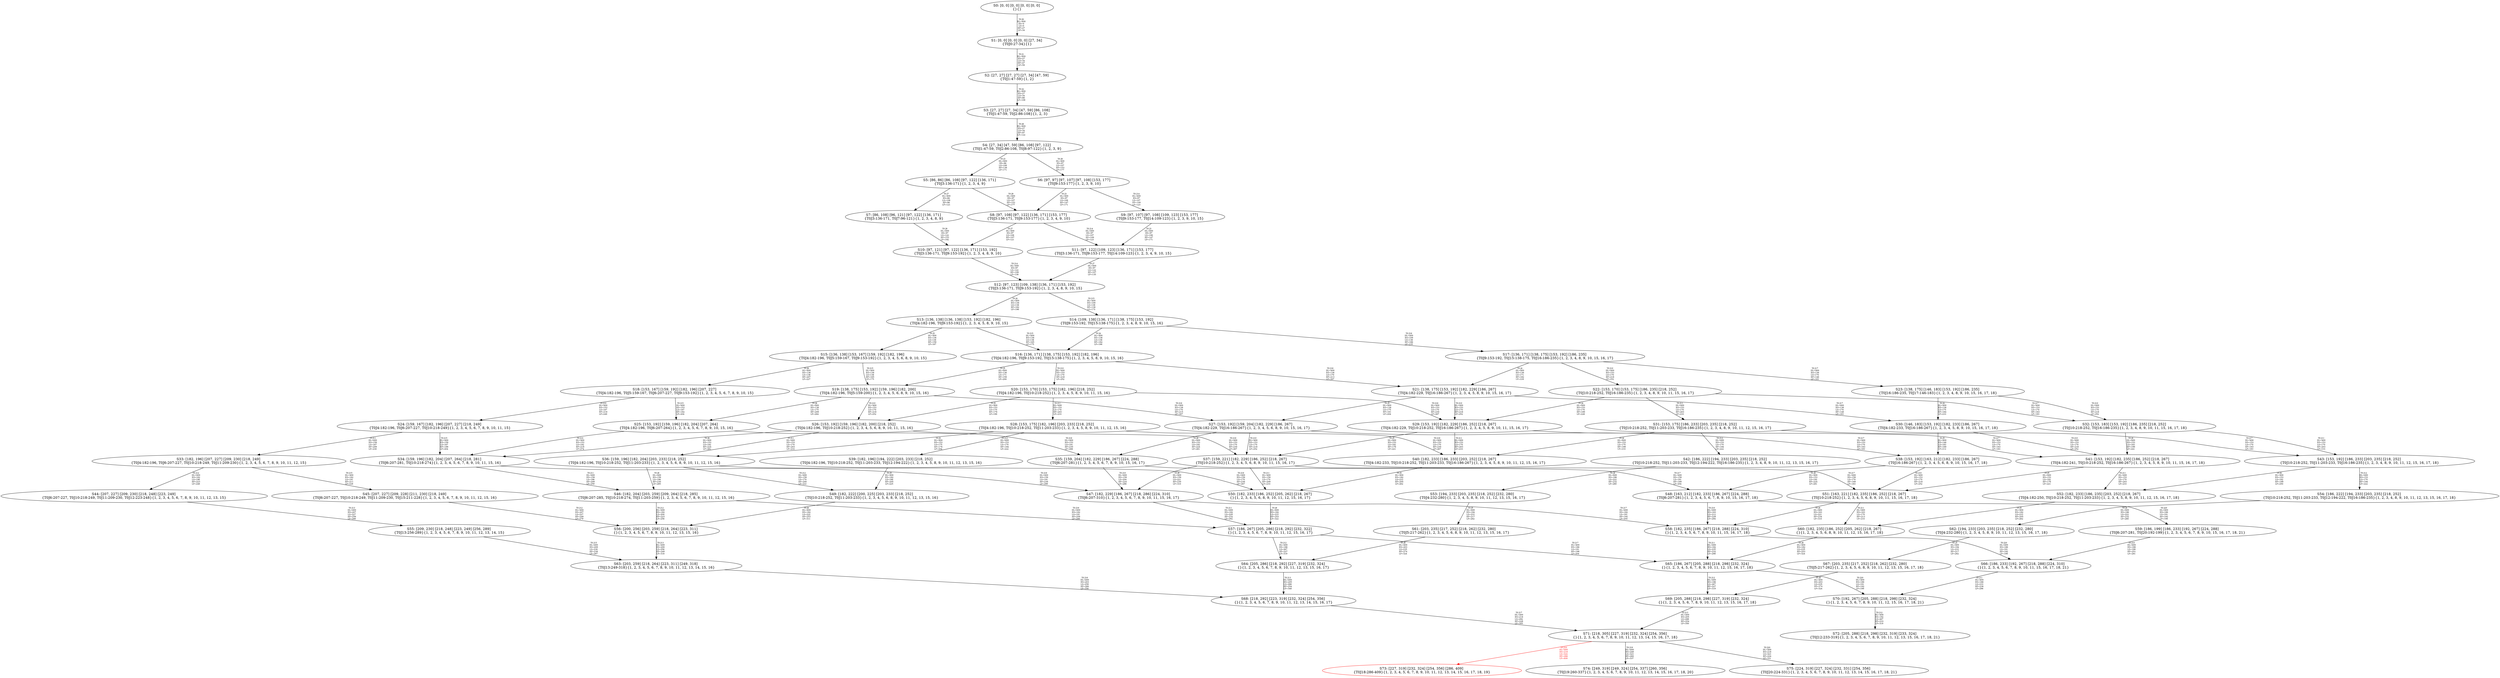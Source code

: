 digraph {
	S0[label="S0: [0, 0] [0, 0] [0, 0] [0, 0] \n{}{}"];
	S1[label="S1: [0, 0] [0, 0] [0, 0] [27, 34] \n{T0J0:27-34}{1}"];
	S2[label="S2: [27, 27] [27, 27] [27, 34] [47, 59] \n{T0J1:47-59}{1, 2}"];
	S3[label="S3: [27, 27] [27, 34] [47, 59] [86, 108] \n{T0J1:47-59, T0J2:86-108}{1, 2, 3}"];
	S4[label="S4: [27, 34] [47, 59] [86, 108] [97, 122] \n{T0J1:47-59, T0J2:86-108, T0J8:97-122}{1, 2, 3, 9}"];
	S5[label="S5: [86, 86] [86, 108] [97, 122] [136, 171] \n{T0J3:136-171}{1, 2, 3, 4, 9}"];
	S6[label="S6: [97, 97] [97, 107] [97, 108] [153, 177] \n{T0J9:153-177}{1, 2, 3, 9, 10}"];
	S7[label="S7: [86, 108] [96, 121] [97, 122] [136, 171] \n{T0J3:136-171, T0J7:96-121}{1, 2, 3, 4, 8, 9}"];
	S8[label="S8: [97, 108] [97, 122] [136, 171] [153, 177] \n{T0J3:136-171, T0J9:153-177}{1, 2, 3, 4, 9, 10}"];
	S9[label="S9: [97, 107] [97, 108] [109, 123] [153, 177] \n{T0J9:153-177, T0J14:109-123}{1, 2, 3, 9, 10, 15}"];
	S10[label="S10: [97, 121] [97, 122] [136, 171] [153, 192] \n{T0J3:136-171, T0J9:153-192}{1, 2, 3, 4, 8, 9, 10}"];
	S11[label="S11: [97, 122] [109, 123] [136, 171] [153, 177] \n{T0J3:136-171, T0J9:153-177, T0J14:109-123}{1, 2, 3, 4, 9, 10, 15}"];
	S12[label="S12: [97, 123] [109, 138] [136, 171] [153, 192] \n{T0J3:136-171, T0J9:153-192}{1, 2, 3, 4, 8, 9, 10, 15}"];
	S13[label="S13: [136, 138] [136, 138] [153, 192] [182, 196] \n{T0J4:182-196, T0J9:153-192}{1, 2, 3, 4, 5, 8, 9, 10, 15}"];
	S14[label="S14: [109, 138] [136, 171] [138, 175] [153, 192] \n{T0J9:153-192, T0J15:138-175}{1, 2, 3, 4, 8, 9, 10, 15, 16}"];
	S15[label="S15: [136, 138] [153, 167] [159, 192] [182, 196] \n{T0J4:182-196, T0J5:159-167, T0J9:153-192}{1, 2, 3, 4, 5, 6, 8, 9, 10, 15}"];
	S16[label="S16: [136, 171] [138, 175] [153, 192] [182, 196] \n{T0J4:182-196, T0J9:153-192, T0J15:138-175}{1, 2, 3, 4, 5, 8, 9, 10, 15, 16}"];
	S17[label="S17: [136, 171] [138, 175] [153, 192] [186, 235] \n{T0J9:153-192, T0J15:138-175, T0J16:186-235}{1, 2, 3, 4, 8, 9, 10, 15, 16, 17}"];
	S18[label="S18: [153, 167] [159, 192] [182, 196] [207, 227] \n{T0J4:182-196, T0J5:159-167, T0J6:207-227, T0J9:153-192}{1, 2, 3, 4, 5, 6, 7, 8, 9, 10, 15}"];
	S19[label="S19: [138, 175] [153, 192] [159, 196] [182, 200] \n{T0J4:182-196, T0J5:159-200}{1, 2, 3, 4, 5, 6, 8, 9, 10, 15, 16}"];
	S20[label="S20: [153, 170] [153, 175] [182, 196] [218, 252] \n{T0J4:182-196, T0J10:218-252}{1, 2, 3, 4, 5, 8, 9, 10, 11, 15, 16}"];
	S21[label="S21: [138, 175] [153, 192] [182, 229] [186, 267] \n{T0J4:182-229, T0J16:186-267}{1, 2, 3, 4, 5, 8, 9, 10, 15, 16, 17}"];
	S22[label="S22: [153, 170] [153, 175] [186, 235] [218, 252] \n{T0J10:218-252, T0J16:186-235}{1, 2, 3, 4, 8, 9, 10, 11, 15, 16, 17}"];
	S23[label="S23: [138, 175] [146, 183] [153, 192] [186, 235] \n{T0J16:186-235, T0J17:146-183}{1, 2, 3, 4, 8, 9, 10, 15, 16, 17, 18}"];
	S24[label="S24: [159, 167] [182, 196] [207, 227] [218, 249] \n{T0J4:182-196, T0J6:207-227, T0J10:218-249}{1, 2, 3, 4, 5, 6, 7, 8, 9, 10, 11, 15}"];
	S25[label="S25: [153, 192] [159, 196] [182, 204] [207, 264] \n{T0J4:182-196, T0J6:207-264}{1, 2, 3, 4, 5, 6, 7, 8, 9, 10, 15, 16}"];
	S26[label="S26: [153, 192] [159, 196] [182, 200] [218, 252] \n{T0J4:182-196, T0J10:218-252}{1, 2, 3, 4, 5, 6, 8, 9, 10, 11, 15, 16}"];
	S27[label="S27: [153, 192] [159, 204] [182, 229] [186, 267] \n{T0J4:182-229, T0J16:186-267}{1, 2, 3, 4, 5, 6, 8, 9, 10, 15, 16, 17}"];
	S28[label="S28: [153, 175] [182, 196] [203, 233] [218, 252] \n{T0J4:182-196, T0J10:218-252, T0J11:203-233}{1, 2, 3, 4, 5, 8, 9, 10, 11, 12, 15, 16}"];
	S29[label="S29: [153, 192] [182, 229] [186, 252] [218, 267] \n{T0J4:182-229, T0J10:218-252, T0J16:186-267}{1, 2, 3, 4, 5, 8, 9, 10, 11, 15, 16, 17}"];
	S30[label="S30: [146, 183] [153, 192] [182, 233] [186, 267] \n{T0J4:182-233, T0J16:186-267}{1, 2, 3, 4, 5, 8, 9, 10, 15, 16, 17, 18}"];
	S31[label="S31: [153, 175] [186, 233] [203, 235] [218, 252] \n{T0J10:218-252, T0J11:203-233, T0J16:186-235}{1, 2, 3, 4, 8, 9, 10, 11, 12, 15, 16, 17}"];
	S32[label="S32: [153, 183] [153, 192] [186, 235] [218, 252] \n{T0J10:218-252, T0J16:186-235}{1, 2, 3, 4, 8, 9, 10, 11, 15, 16, 17, 18}"];
	S33[label="S33: [182, 196] [207, 227] [209, 230] [218, 249] \n{T0J4:182-196, T0J6:207-227, T0J10:218-249, T0J11:209-230}{1, 2, 3, 4, 5, 6, 7, 8, 9, 10, 11, 12, 15}"];
	S34[label="S34: [159, 196] [182, 204] [207, 264] [218, 281] \n{T0J6:207-281, T0J10:218-274}{1, 2, 3, 4, 5, 6, 7, 8, 9, 10, 11, 15, 16}"];
	S35[label="S35: [159, 204] [182, 229] [186, 267] [224, 288] \n{T0J6:207-281}{1, 2, 3, 4, 5, 6, 7, 8, 9, 10, 15, 16, 17}"];
	S36[label="S36: [159, 196] [182, 204] [203, 233] [218, 252] \n{T0J4:182-196, T0J10:218-252, T0J11:203-233}{1, 2, 3, 4, 5, 6, 8, 9, 10, 11, 12, 15, 16}"];
	S37[label="S37: [159, 221] [182, 229] [186, 252] [218, 267] \n{T0J10:218-252}{1, 2, 3, 4, 5, 6, 8, 9, 10, 11, 15, 16, 17}"];
	S38[label="S38: [153, 192] [163, 212] [182, 233] [186, 267] \n{T0J16:186-267}{1, 2, 3, 4, 5, 6, 8, 9, 10, 15, 16, 17, 18}"];
	S39[label="S39: [182, 196] [194, 222] [203, 233] [218, 252] \n{T0J4:182-196, T0J10:218-252, T0J11:203-233, T0J12:194-222}{1, 2, 3, 4, 5, 8, 9, 10, 11, 12, 13, 15, 16}"];
	S40[label="S40: [182, 233] [186, 233] [203, 252] [218, 267] \n{T0J4:182-233, T0J10:218-252, T0J11:203-233, T0J16:186-267}{1, 2, 3, 4, 5, 8, 9, 10, 11, 12, 15, 16, 17}"];
	S41[label="S41: [153, 192] [182, 235] [186, 252] [218, 267] \n{T0J4:182-241, T0J10:218-252, T0J16:186-267}{1, 2, 3, 4, 5, 8, 9, 10, 11, 15, 16, 17, 18}"];
	S42[label="S42: [186, 222] [194, 233] [203, 235] [218, 252] \n{T0J10:218-252, T0J11:203-233, T0J12:194-222, T0J16:186-235}{1, 2, 3, 4, 8, 9, 10, 11, 12, 13, 15, 16, 17}"];
	S43[label="S43: [153, 192] [186, 233] [203, 235] [218, 252] \n{T0J10:218-252, T0J11:203-233, T0J16:186-235}{1, 2, 3, 4, 8, 9, 10, 11, 12, 15, 16, 17, 18}"];
	S44[label="S44: [207, 227] [209, 230] [218, 248] [223, 249] \n{T0J6:207-227, T0J10:218-249, T0J11:209-230, T0J12:223-248}{1, 2, 3, 4, 5, 6, 7, 8, 9, 10, 11, 12, 13, 15}"];
	S45[label="S45: [207, 227] [209, 228] [211, 230] [218, 249] \n{T0J6:207-227, T0J10:218-249, T0J11:209-230, T0J15:211-228}{1, 2, 3, 4, 5, 6, 7, 8, 9, 10, 11, 12, 15, 16}"];
	S46[label="S46: [182, 204] [203, 259] [209, 264] [218, 285] \n{T0J6:207-285, T0J10:218-274, T0J11:203-259}{1, 2, 3, 4, 5, 6, 7, 8, 9, 10, 11, 12, 15, 16}"];
	S47[label="S47: [182, 229] [186, 267] [218, 286] [224, 310] \n{T0J6:207-310}{1, 2, 3, 4, 5, 6, 7, 8, 9, 10, 11, 15, 16, 17}"];
	S48[label="S48: [163, 212] [182, 233] [186, 267] [224, 288] \n{T0J6:207-281}{1, 2, 3, 4, 5, 6, 7, 8, 9, 10, 15, 16, 17, 18}"];
	S49[label="S49: [182, 222] [200, 225] [203, 233] [218, 252] \n{T0J10:218-252, T0J11:203-233}{1, 2, 3, 4, 5, 6, 8, 9, 10, 11, 12, 13, 15, 16}"];
	S50[label="S50: [182, 233] [186, 252] [205, 262] [218, 267] \n{}{1, 2, 3, 4, 5, 6, 8, 9, 10, 11, 12, 15, 16, 17}"];
	S51[label="S51: [163, 221] [182, 235] [186, 252] [218, 267] \n{T0J10:218-252}{1, 2, 3, 4, 5, 6, 8, 9, 10, 11, 15, 16, 17, 18}"];
	S52[label="S52: [182, 233] [186, 235] [203, 252] [218, 267] \n{T0J4:182-250, T0J10:218-252, T0J11:203-233}{1, 2, 3, 4, 5, 8, 9, 10, 11, 12, 15, 16, 17, 18}"];
	S53[label="S53: [194, 233] [203, 235] [218, 252] [232, 280] \n{T0J4:232-280}{1, 2, 3, 4, 5, 8, 9, 10, 11, 12, 13, 15, 16, 17}"];
	S54[label="S54: [186, 222] [194, 233] [203, 235] [218, 252] \n{T0J10:218-252, T0J11:203-233, T0J12:194-222, T0J16:186-235}{1, 2, 3, 4, 8, 9, 10, 11, 12, 13, 15, 16, 17, 18}"];
	S55[label="S55: [209, 230] [218, 248] [223, 249] [256, 289] \n{T0J13:256-289}{1, 2, 3, 4, 5, 6, 7, 8, 9, 10, 11, 12, 13, 14, 15}"];
	S56[label="S56: [200, 256] [203, 259] [218, 264] [223, 311] \n{}{1, 2, 3, 4, 5, 6, 7, 8, 9, 10, 11, 12, 13, 15, 16}"];
	S57[label="S57: [186, 267] [205, 286] [218, 292] [232, 322] \n{}{1, 2, 3, 4, 5, 6, 7, 8, 9, 10, 11, 12, 15, 16, 17}"];
	S58[label="S58: [182, 235] [186, 267] [218, 288] [224, 310] \n{}{1, 2, 3, 4, 5, 6, 7, 8, 9, 10, 11, 15, 16, 17, 18}"];
	S59[label="S59: [186, 199] [186, 233] [192, 267] [224, 288] \n{T0J6:207-281, T0J20:192-199}{1, 2, 3, 4, 5, 6, 7, 8, 9, 10, 15, 16, 17, 18, 21}"];
	S60[label="S60: [182, 235] [186, 252] [205, 262] [218, 267] \n{}{1, 2, 3, 4, 5, 6, 8, 9, 10, 11, 12, 15, 16, 17, 18}"];
	S61[label="S61: [203, 235] [217, 252] [218, 262] [232, 280] \n{T0J5:217-262}{1, 2, 3, 4, 5, 6, 8, 9, 10, 11, 12, 13, 15, 16, 17}"];
	S62[label="S62: [194, 233] [203, 235] [218, 252] [232, 280] \n{T0J4:232-280}{1, 2, 3, 4, 5, 8, 9, 10, 11, 12, 13, 15, 16, 17, 18}"];
	S63[label="S63: [203, 259] [218, 264] [223, 311] [249, 318] \n{T0J13:249-318}{1, 2, 3, 4, 5, 6, 7, 8, 9, 10, 11, 12, 13, 14, 15, 16}"];
	S64[label="S64: [205, 286] [218, 292] [227, 319] [232, 324] \n{}{1, 2, 3, 4, 5, 6, 7, 8, 9, 10, 11, 12, 13, 15, 16, 17}"];
	S65[label="S65: [186, 267] [205, 288] [218, 298] [232, 324] \n{}{1, 2, 3, 4, 5, 6, 7, 8, 9, 10, 11, 12, 15, 16, 17, 18}"];
	S66[label="S66: [186, 233] [192, 267] [218, 288] [224, 310] \n{}{1, 2, 3, 4, 5, 6, 7, 8, 9, 10, 11, 15, 16, 17, 18, 21}"];
	S67[label="S67: [203, 235] [217, 252] [218, 262] [232, 280] \n{T0J5:217-262}{1, 2, 3, 4, 5, 6, 8, 9, 10, 11, 12, 13, 15, 16, 17, 18}"];
	S68[label="S68: [218, 292] [223, 319] [232, 324] [254, 356] \n{}{1, 2, 3, 4, 5, 6, 7, 8, 9, 10, 11, 12, 13, 14, 15, 16, 17}"];
	S69[label="S69: [205, 288] [218, 298] [227, 319] [232, 324] \n{}{1, 2, 3, 4, 5, 6, 7, 8, 9, 10, 11, 12, 13, 15, 16, 17, 18}"];
	S70[label="S70: [192, 267] [205, 288] [218, 298] [232, 324] \n{}{1, 2, 3, 4, 5, 6, 7, 8, 9, 10, 11, 12, 15, 16, 17, 18, 21}"];
	S71[label="S71: [218, 305] [227, 319] [232, 324] [254, 356] \n{}{1, 2, 3, 4, 5, 6, 7, 8, 9, 10, 11, 12, 13, 14, 15, 16, 17, 18}"];
	S72[label="S72: [205, 288] [218, 298] [232, 319] [233, 324] \n{T0J12:233-319}{1, 2, 3, 4, 5, 6, 7, 8, 9, 10, 11, 12, 13, 15, 16, 17, 18, 21}"];
	S73[label="S73: [227, 319] [232, 324] [254, 356] [286, 409] \n{T0J18:286-409}{1, 2, 3, 4, 5, 6, 7, 8, 9, 10, 11, 12, 13, 14, 15, 16, 17, 18, 19}"];
	S74[label="S74: [249, 319] [249, 324] [254, 337] [260, 356] \n{T0J19:260-337}{1, 2, 3, 4, 5, 6, 7, 8, 9, 10, 11, 12, 13, 14, 15, 16, 17, 18, 20}"];
	S75[label="S75: [224, 319] [227, 324] [232, 331] [254, 356] \n{T0J20:224-331}{1, 2, 3, 4, 5, 6, 7, 8, 9, 10, 11, 12, 13, 14, 15, 16, 17, 18, 21}"];
	S0 -> S1[label="T0 J0\nDL=400\nES=0\nLS=0\nEF=27\nLF=34",fontsize=8];
	S1 -> S2[label="T0 J1\nDL=400\nES=27\nLS=34\nEF=47\nLF=59",fontsize=8];
	S2 -> S3[label="T0 J2\nDL=400\nES=27\nLS=34\nEF=86\nLF=108",fontsize=8];
	S3 -> S4[label="T0 J8\nDL=400\nES=27\nLS=34\nEF=97\nLF=122",fontsize=8];
	S4 -> S5[label="T0 J3\nDL=400\nES=86\nLS=108\nEF=136\nLF=171",fontsize=8];
	S4 -> S6[label="T0 J9\nDL=400\nES=97\nLS=107\nEF=153\nLF=177",fontsize=8];
	S5 -> S7[label="T0 J7\nDL=400\nES=86\nLS=108\nEF=96\nLF=121",fontsize=8];
	S5 -> S8[label="T0 J9\nDL=400\nES=97\nLS=107\nEF=153\nLF=177",fontsize=8];
	S6 -> S8[label="T0 J3\nDL=400\nES=97\nLS=108\nEF=147\nLF=171",fontsize=8];
	S6 -> S9[label="T0 J14\nDL=400\nES=97\nLS=107\nEF=109\nLF=123",fontsize=8];
	S7 -> S10[label="T0 J9\nDL=400\nES=97\nLS=122\nEF=153\nLF=192",fontsize=8];
	S8 -> S10[label="T0 J7\nDL=400\nES=97\nLS=108\nEF=107\nLF=121",fontsize=8];
	S8 -> S11[label="T0 J14\nDL=400\nES=97\nLS=107\nEF=109\nLF=123",fontsize=8];
	S9 -> S11[label="T0 J3\nDL=400\nES=97\nLS=108\nEF=147\nLF=171",fontsize=8];
	S10 -> S12[label="T0 J14\nDL=400\nES=97\nLS=122\nEF=109\nLF=138",fontsize=8];
	S11 -> S12[label="T0 J7\nDL=400\nES=97\nLS=122\nEF=107\nLF=135",fontsize=8];
	S12 -> S13[label="T0 J4\nDL=400\nES=136\nLS=138\nEF=182\nLF=196",fontsize=8];
	S12 -> S14[label="T0 J15\nDL=400\nES=109\nLS=138\nEF=138\nLF=175",fontsize=8];
	S13 -> S15[label="T0 J5\nDL=400\nES=136\nLS=138\nEF=159\nLF=167",fontsize=8];
	S13 -> S16[label="T0 J15\nDL=400\nES=136\nLS=138\nEF=165\nLF=175",fontsize=8];
	S14 -> S16[label="T0 J4\nDL=400\nES=136\nLS=138\nEF=182\nLF=196",fontsize=8];
	S14 -> S17[label="T0 J16\nDL=400\nES=109\nLS=138\nEF=186\nLF=235",fontsize=8];
	S15 -> S18[label="T0 J6\nDL=400\nES=136\nLS=138\nEF=207\nLF=227",fontsize=8];
	S15 -> S19[label="T0 J15\nDL=400\nES=136\nLS=138\nEF=165\nLF=175",fontsize=8];
	S16 -> S19[label="T0 J5\nDL=400\nES=136\nLS=171\nEF=159\nLF=200",fontsize=8];
	S16 -> S20[label="T0 J10\nDL=400\nES=153\nLS=170\nEF=218\nLF=252",fontsize=8];
	S16 -> S21[label="T0 J16\nDL=400\nES=136\nLS=170\nEF=213\nLF=267",fontsize=8];
	S17 -> S21[label="T0 J4\nDL=400\nES=136\nLS=171\nEF=182\nLF=229",fontsize=8];
	S17 -> S22[label="T0 J10\nDL=400\nES=153\nLS=170\nEF=218\nLF=252",fontsize=8];
	S17 -> S23[label="T0 J17\nDL=400\nES=136\nLS=170\nEF=146\nLF=183",fontsize=8];
	S18 -> S24[label="T0 J10\nDL=400\nES=153\nLS=167\nEF=218\nLF=249",fontsize=8];
	S18 -> S25[label="T0 J15\nDL=400\nES=153\nLS=167\nEF=182\nLF=204",fontsize=8];
	S19 -> S25[label="T0 J6\nDL=400\nES=138\nLS=175\nEF=209\nLF=264",fontsize=8];
	S19 -> S26[label="T0 J10\nDL=400\nES=153\nLS=170\nEF=218\nLF=252",fontsize=8];
	S19 -> S27[label="T0 J16\nDL=400\nES=138\nLS=170\nEF=215\nLF=267",fontsize=8];
	S20 -> S26[label="T0 J5\nDL=400\nES=153\nLS=170\nEF=176\nLF=199",fontsize=8];
	S20 -> S28[label="T0 J11\nDL=400\nES=153\nLS=170\nEF=203\nLF=233",fontsize=8];
	S20 -> S29[label="T0 J16\nDL=400\nES=153\nLS=170\nEF=230\nLF=267",fontsize=8];
	S21 -> S27[label="T0 J5\nDL=400\nES=138\nLS=175\nEF=161\nLF=204",fontsize=8];
	S21 -> S29[label="T0 J10\nDL=400\nES=153\nLS=170\nEF=218\nLF=252",fontsize=8];
	S21 -> S30[label="T0 J17\nDL=400\nES=138\nLS=170\nEF=148\nLF=183",fontsize=8];
	S22 -> S29[label="T0 J4\nDL=400\nES=153\nLS=170\nEF=199\nLF=228",fontsize=8];
	S22 -> S31[label="T0 J11\nDL=400\nES=153\nLS=170\nEF=203\nLF=233",fontsize=8];
	S22 -> S32[label="T0 J17\nDL=400\nES=153\nLS=170\nEF=163\nLF=183",fontsize=8];
	S23 -> S30[label="T0 J4\nDL=400\nES=138\nLS=175\nEF=184\nLF=233",fontsize=8];
	S23 -> S32[label="T0 J10\nDL=400\nES=153\nLS=170\nEF=218\nLF=252",fontsize=8];
	S24 -> S33[label="T0 J11\nDL=400\nES=159\nLS=167\nEF=209\nLF=230",fontsize=8];
	S24 -> S34[label="T0 J15\nDL=400\nES=159\nLS=167\nEF=188\nLF=204",fontsize=8];
	S25 -> S34[label="T0 J10\nDL=400\nES=153\nLS=192\nEF=218\nLF=274",fontsize=8];
	S25 -> S35[label="T0 J16\nDL=400\nES=153\nLS=191\nEF=230\nLF=288",fontsize=8];
	S26 -> S34[label="T0 J6\nDL=400\nES=153\nLS=192\nEF=224\nLF=281",fontsize=8];
	S26 -> S36[label="T0 J11\nDL=400\nES=153\nLS=170\nEF=203\nLF=233",fontsize=8];
	S26 -> S37[label="T0 J16\nDL=400\nES=153\nLS=170\nEF=230\nLF=267",fontsize=8];
	S27 -> S35[label="T0 J6\nDL=400\nES=153\nLS=192\nEF=224\nLF=281",fontsize=8];
	S27 -> S37[label="T0 J10\nDL=400\nES=153\nLS=170\nEF=218\nLF=252",fontsize=8];
	S27 -> S38[label="T0 J17\nDL=400\nES=153\nLS=170\nEF=163\nLF=183",fontsize=8];
	S28 -> S36[label="T0 J5\nDL=400\nES=153\nLS=175\nEF=176\nLF=204",fontsize=8];
	S28 -> S39[label="T0 J12\nDL=400\nES=153\nLS=170\nEF=194\nLF=222",fontsize=8];
	S28 -> S40[label="T0 J16\nDL=400\nES=153\nLS=170\nEF=230\nLF=267",fontsize=8];
	S29 -> S37[label="T0 J5\nDL=400\nES=153\nLS=192\nEF=176\nLF=221",fontsize=8];
	S29 -> S40[label="T0 J11\nDL=400\nES=153\nLS=170\nEF=203\nLF=233",fontsize=8];
	S29 -> S41[label="T0 J17\nDL=400\nES=153\nLS=170\nEF=163\nLF=183",fontsize=8];
	S30 -> S38[label="T0 J5\nDL=400\nES=146\nLS=183\nEF=169\nLF=212",fontsize=8];
	S30 -> S41[label="T0 J10\nDL=400\nES=153\nLS=170\nEF=218\nLF=252",fontsize=8];
	S31 -> S40[label="T0 J4\nDL=400\nES=153\nLS=175\nEF=199\nLF=233",fontsize=8];
	S31 -> S42[label="T0 J12\nDL=400\nES=153\nLS=170\nEF=194\nLF=222",fontsize=8];
	S31 -> S43[label="T0 J17\nDL=400\nES=153\nLS=170\nEF=163\nLF=183",fontsize=8];
	S32 -> S41[label="T0 J4\nDL=400\nES=153\nLS=183\nEF=199\nLF=241",fontsize=8];
	S32 -> S43[label="T0 J11\nDL=400\nES=153\nLS=170\nEF=203\nLF=233",fontsize=8];
	S33 -> S44[label="T0 J12\nDL=400\nES=182\nLS=196\nEF=223\nLF=248",fontsize=8];
	S33 -> S45[label="T0 J15\nDL=400\nES=182\nLS=191\nEF=211\nLF=228",fontsize=8];
	S34 -> S46[label="T0 J11\nDL=400\nES=159\nLS=196\nEF=209\nLF=259",fontsize=8];
	S34 -> S47[label="T0 J16\nDL=400\nES=159\nLS=191\nEF=236\nLF=288",fontsize=8];
	S35 -> S47[label="T0 J10\nDL=400\nES=159\nLS=204\nEF=224\nLF=286",fontsize=8];
	S35 -> S48[label="T0 J17\nDL=400\nES=159\nLS=191\nEF=169\nLF=204",fontsize=8];
	S36 -> S46[label="T0 J6\nDL=400\nES=159\nLS=196\nEF=230\nLF=285",fontsize=8];
	S36 -> S49[label="T0 J12\nDL=400\nES=159\nLS=170\nEF=200\nLF=222",fontsize=8];
	S36 -> S50[label="T0 J16\nDL=400\nES=159\nLS=170\nEF=236\nLF=267",fontsize=8];
	S37 -> S47[label="T0 J6\nDL=400\nES=159\nLS=221\nEF=230\nLF=310",fontsize=8];
	S37 -> S50[label="T0 J11\nDL=400\nES=159\nLS=170\nEF=209\nLF=233",fontsize=8];
	S37 -> S51[label="T0 J17\nDL=400\nES=159\nLS=170\nEF=169\nLF=183",fontsize=8];
	S38 -> S48[label="T0 J6\nDL=400\nES=153\nLS=192\nEF=224\nLF=281",fontsize=8];
	S38 -> S51[label="T0 J10\nDL=400\nES=153\nLS=170\nEF=218\nLF=252",fontsize=8];
	S39 -> S49[label="T0 J5\nDL=400\nES=182\nLS=196\nEF=205\nLF=225",fontsize=8];
	S40 -> S50[label="T0 J5\nDL=400\nES=182\nLS=233\nEF=205\nLF=262",fontsize=8];
	S41 -> S51[label="T0 J5\nDL=400\nES=153\nLS=192\nEF=176\nLF=221",fontsize=8];
	S41 -> S52[label="T0 J11\nDL=400\nES=153\nLS=170\nEF=203\nLF=233",fontsize=8];
	S42 -> S53[label="T0 J4\nDL=400\nES=186\nLS=222\nEF=232\nLF=280",fontsize=8];
	S43 -> S52[label="T0 J4\nDL=400\nES=153\nLS=192\nEF=199\nLF=250",fontsize=8];
	S43 -> S54[label="T0 J12\nDL=400\nES=153\nLS=170\nEF=194\nLF=222",fontsize=8];
	S44 -> S55[label="T0 J13\nDL=400\nES=207\nLS=227\nEF=256\nLF=289",fontsize=8];
	S45 -> S56[label="T0 J12\nDL=400\nES=207\nLS=227\nEF=248\nLF=279",fontsize=8];
	S46 -> S56[label="T0 J12\nDL=400\nES=182\nLS=204\nEF=223\nLF=256",fontsize=8];
	S46 -> S57[label="T0 J16\nDL=400\nES=182\nLS=191\nEF=259\nLF=288",fontsize=8];
	S47 -> S57[label="T0 J11\nDL=400\nES=182\nLS=229\nEF=232\nLF=292",fontsize=8];
	S47 -> S58[label="T0 J17\nDL=400\nES=182\nLS=191\nEF=192\nLF=204",fontsize=8];
	S48 -> S58[label="T0 J10\nDL=400\nES=163\nLS=212\nEF=228\nLF=294",fontsize=8];
	S48 -> S59[label="T0 J20\nDL=400\nES=186\nLS=191\nEF=192\nLF=199",fontsize=8];
	S49 -> S56[label="T0 J6\nDL=400\nES=182\nLS=222\nEF=253\nLF=311",fontsize=8];
	S50 -> S57[label="T0 J6\nDL=400\nES=182\nLS=233\nEF=253\nLF=322",fontsize=8];
	S51 -> S58[label="T0 J6\nDL=400\nES=163\nLS=221\nEF=234\nLF=310",fontsize=8];
	S51 -> S60[label="T0 J11\nDL=400\nES=163\nLS=170\nEF=213\nLF=233",fontsize=8];
	S52 -> S60[label="T0 J5\nDL=400\nES=182\nLS=233\nEF=205\nLF=262",fontsize=8];
	S53 -> S61[label="T0 J5\nDL=400\nES=194\nLS=233\nEF=217\nLF=262",fontsize=8];
	S54 -> S62[label="T0 J4\nDL=400\nES=186\nLS=222\nEF=232\nLF=280",fontsize=8];
	S55 -> S63[label="T0 J15\nDL=400\nES=209\nLS=230\nEF=238\nLF=267",fontsize=8];
	S56 -> S63[label="T0 J13\nDL=400\nES=200\nLS=256\nEF=249\nLF=318",fontsize=8];
	S57 -> S64[label="T0 J12\nDL=400\nES=186\nLS=267\nEF=227\nLF=319",fontsize=8];
	S57 -> S65[label="T0 J17\nDL=400\nES=186\nLS=191\nEF=196\nLF=204",fontsize=8];
	S58 -> S65[label="T0 J11\nDL=400\nES=182\nLS=235\nEF=232\nLF=298",fontsize=8];
	S58 -> S66[label="T0 J20\nDL=400\nES=186\nLS=191\nEF=192\nLF=199",fontsize=8];
	S59 -> S66[label="T0 J10\nDL=400\nES=186\nLS=199\nEF=251\nLF=281",fontsize=8];
	S60 -> S65[label="T0 J6\nDL=400\nES=182\nLS=235\nEF=253\nLF=324",fontsize=8];
	S61 -> S64[label="T0 J6\nDL=400\nES=203\nLS=235\nEF=274\nLF=324",fontsize=8];
	S62 -> S67[label="T0 J5\nDL=400\nES=194\nLS=233\nEF=217\nLF=262",fontsize=8];
	S63 -> S68[label="T0 J16\nDL=400\nES=203\nLS=259\nEF=280\nLF=356",fontsize=8];
	S64 -> S68[label="T0 J13\nDL=400\nES=205\nLS=286\nEF=254\nLF=348",fontsize=8];
	S65 -> S69[label="T0 J12\nDL=400\nES=186\nLS=267\nEF=227\nLF=319",fontsize=8];
	S65 -> S70[label="T0 J20\nDL=400\nES=186\nLS=191\nEF=192\nLF=199",fontsize=8];
	S66 -> S70[label="T0 J11\nDL=400\nES=186\nLS=233\nEF=236\nLF=296",fontsize=8];
	S67 -> S69[label="T0 J6\nDL=400\nES=203\nLS=235\nEF=274\nLF=324",fontsize=8];
	S68 -> S71[label="T0 J17\nDL=400\nES=218\nLS=292\nEF=228\nLF=305",fontsize=8];
	S69 -> S71[label="T0 J13\nDL=400\nES=205\nLS=288\nEF=254\nLF=350",fontsize=8];
	S70 -> S72[label="T0 J12\nDL=400\nES=192\nLS=267\nEF=233\nLF=319",fontsize=8];
	S71 -> S73[label="T0 J18\nDL=400\nES=218\nLS=324\nEF=286\nLF=409",color=Red,fontcolor=Red,fontsize=8];
S73[color=Red];
	S71 -> S74[label="T0 J19\nDL=400\nES=249\nLS=323\nEF=260\nLF=337",fontsize=8];
	S71 -> S75[label="T0 J20\nDL=400\nES=218\nLS=323\nEF=224\nLF=331",fontsize=8];
}
